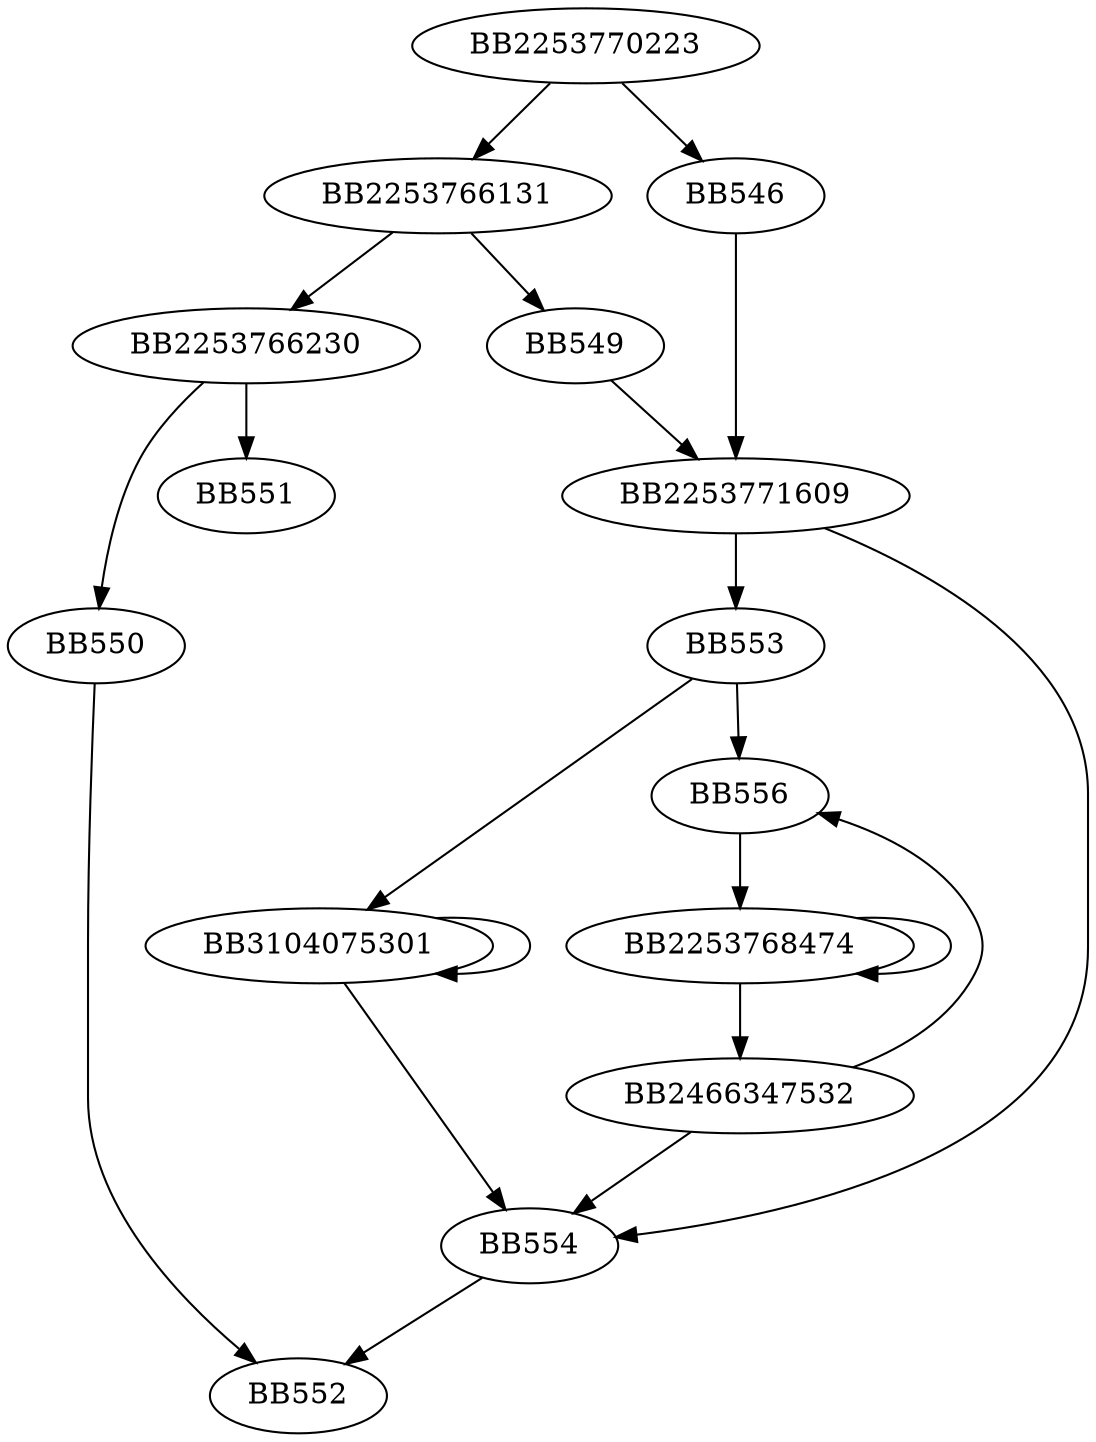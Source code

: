 digraph G{
	BB2253770223->BB2253766131;
	BB2253770223->BB546;
	BB546->BB2253771609;
	BB2253766131->BB2253766230;
	BB2253766131->BB549;
	BB2253766230->BB550;
	BB2253766230->BB551;
	BB550->BB552;
	BB549->BB2253771609;
	BB2253771609->BB553;
	BB2253771609->BB554;
	BB553->BB3104075301;
	BB553->BB556;
	BB556->BB2253768474;
	BB2253768474->BB2466347532;
	BB2253768474->BB2253768474;
	BB2466347532->BB556;
	BB2466347532->BB554;
	BB3104075301->BB3104075301;
	BB3104075301->BB554;
	BB554->BB552;
}
